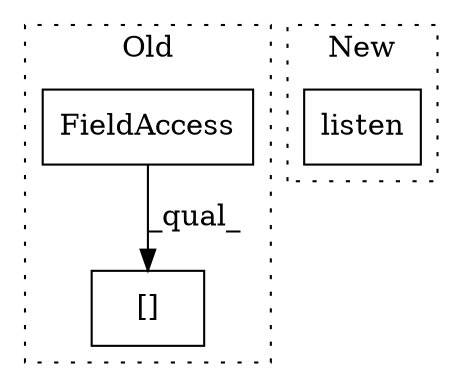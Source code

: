 digraph G {
subgraph cluster0 {
1 [label="[]" a="2" s="5769,5796" l="10,1" shape="box"];
3 [label="FieldAccess" a="22" s="5769" l="9" shape="box"];
label = "Old";
style="dotted";
}
subgraph cluster1 {
2 [label="listen" a="32" s="4615" l="8" shape="box"];
label = "New";
style="dotted";
}
3 -> 1 [label="_qual_"];
}